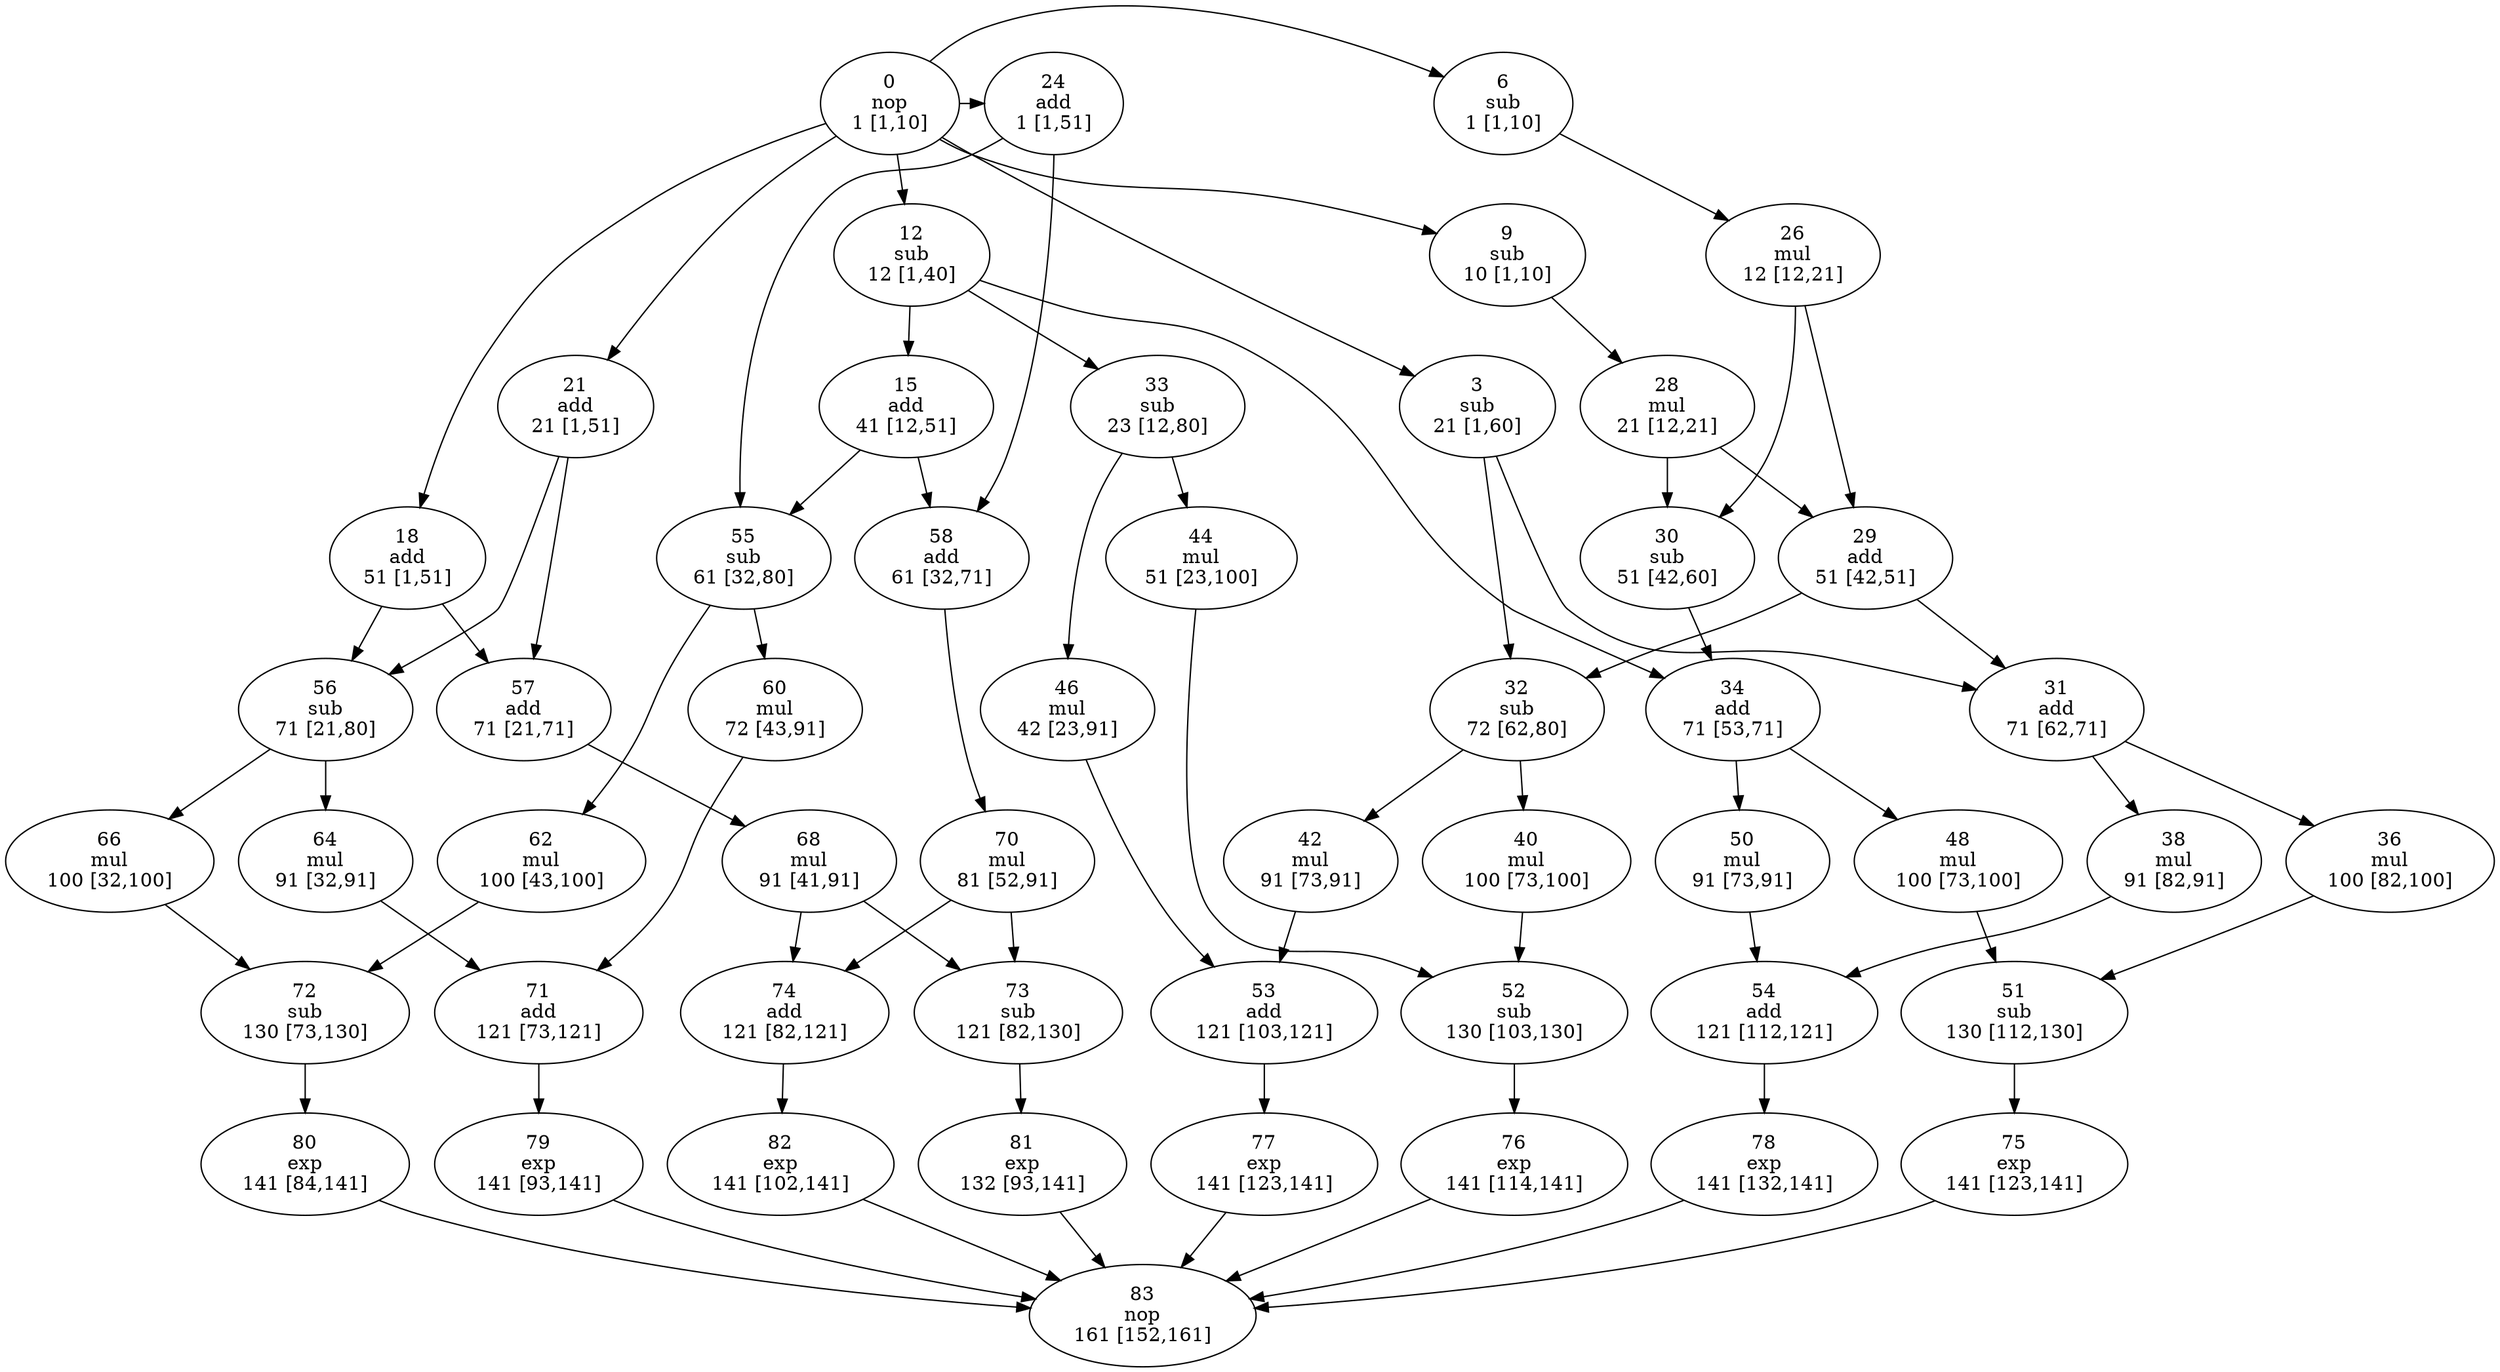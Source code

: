 strict digraph cosine2 {
	node [fontcolor=black,
		style=empty
	];
	{
		graph [rank=same];
		83		 [area=0,
			delay=0,
			label="83\nnop\n161 [152,161]",
			scheduled=1,
			time_step=161,
			tl=161,
			ts=152];
	}
	{
		graph [rank=same];
		81		 [area=2,
			delay=20,
			label="81\nexp\n132 [93,141]",
			scheduled=1,
			time_step=132,
			tl=141,
			ts=93];
	}
	{
		graph [rank=same];
		62		 [area=17,
			delay=30,
			label="62\nmul\n100 [43,100]",
			scheduled=1,
			time_step=100,
			tl=100,
			ts=43];
		66		 [area=17,
			delay=30,
			label="66\nmul\n100 [32,100]",
			scheduled=1,
			time_step=100,
			tl=100,
			ts=32];
		48		 [area=17,
			delay=30,
			label="48\nmul\n100 [73,100]",
			scheduled=1,
			time_step=100,
			tl=100,
			ts=73];
		40		 [area=17,
			delay=30,
			label="40\nmul\n100 [73,100]",
			scheduled=1,
			time_step=100,
			tl=100,
			ts=73];
		36		 [area=17,
			delay=30,
			label="36\nmul\n100 [82,100]",
			scheduled=1,
			time_step=100,
			tl=100,
			ts=82];
	}
	{
		graph [rank=same];
		52		 [area=2,
			delay=11,
			label="52\nsub\n130 [103,130]",
			scheduled=1,
			time_step=130,
			tl=130,
			ts=103];
		72		 [area=2,
			delay=11,
			label="72\nsub\n130 [73,130]",
			scheduled=1,
			time_step=130,
			tl=130,
			ts=73];
		51		 [area=2,
			delay=11,
			label="51\nsub\n130 [112,130]",
			scheduled=1,
			time_step=130,
			tl=130,
			ts=112];
	}
	{
		graph [rank=same];
		56		 [area=2,
			delay=11,
			label="56\nsub\n71 [21,80]",
			scheduled=1,
			time_step=71,
			tl=80,
			ts=21];
		31		 [area=2,
			delay=20,
			label="31\nadd\n71 [62,71]",
			scheduled=1,
			time_step=71,
			tl=71,
			ts=62];
		34		 [area=2,
			delay=20,
			label="34\nadd\n71 [53,71]",
			scheduled=1,
			time_step=71,
			tl=71,
			ts=53];
		57		 [area=2,
			delay=20,
			label="57\nadd\n71 [21,71]",
			scheduled=1,
			time_step=71,
			tl=71,
			ts=21];
	}
	{
		graph [rank=same];
		60		 [area=17,
			delay=30,
			label="60\nmul\n72 [43,91]",
			scheduled=1,
			time_step=72,
			tl=91,
			ts=43];
		32		 [area=2,
			delay=11,
			label="32\nsub\n72 [62,80]",
			scheduled=1,
			time_step=72,
			tl=80,
			ts=62];
	}
	{
		graph [rank=same];
		15		 [area=2,
			delay=20,
			label="15\nadd\n41 [12,51]",
			scheduled=1,
			time_step=41,
			tl=51,
			ts=12];
	}
	{
		graph [rank=same];
		46		 [area=17,
			delay=30,
			label="46\nmul\n42 [23,91]",
			scheduled=1,
			time_step=42,
			tl=91,
			ts=23];
	}
	{
		graph [rank=same];
		26		 [area=17,
			delay=30,
			label="26\nmul\n12 [12,21]",
			scheduled=1,
			time_step=12,
			tl=21,
			ts=12];
		12		 [area=2,
			delay=11,
			label="12\nsub\n12 [1,40]",
			scheduled=1,
			time_step=12,
			tl=40,
			ts=1];
	}
	{
		graph [rank=same];
		80		 [area=2,
			delay=20,
			label="80\nexp\n141 [84,141]",
			scheduled=1,
			time_step=141,
			tl=141,
			ts=84];
		82		 [area=2,
			delay=20,
			label="82\nexp\n141 [102,141]",
			scheduled=1,
			time_step=141,
			tl=141,
			ts=102];
		77		 [area=2,
			delay=20,
			label="77\nexp\n141 [123,141]",
			scheduled=1,
			time_step=141,
			tl=141,
			ts=123];
		76		 [area=2,
			delay=20,
			label="76\nexp\n141 [114,141]",
			scheduled=1,
			time_step=141,
			tl=141,
			ts=114];
		75		 [area=2,
			delay=20,
			label="75\nexp\n141 [123,141]",
			scheduled=1,
			time_step=141,
			tl=141,
			ts=123];
		79		 [area=2,
			delay=20,
			label="79\nexp\n141 [93,141]",
			scheduled=1,
			time_step=141,
			tl=141,
			ts=93];
		78		 [area=2,
			delay=20,
			label="78\nexp\n141 [132,141]",
			scheduled=1,
			time_step=141,
			tl=141,
			ts=132];
	}
	{
		graph [rank=same];
		58		 [area=2,
			delay=20,
			label="58\nadd\n61 [32,71]",
			scheduled=1,
			time_step=61,
			tl=71,
			ts=32];
		55		 [area=2,
			delay=11,
			label="55\nsub\n61 [32,80]",
			scheduled=1,
			time_step=61,
			tl=80,
			ts=32];
	}
	{
		graph [rank=same];
		70		 [area=17,
			delay=30,
			label="70\nmul\n81 [52,91]",
			scheduled=1,
			time_step=81,
			tl=91,
			ts=52];
	}
	{
		graph [rank=same];
		44		 [area=17,
			delay=30,
			label="44\nmul\n51 [23,100]",
			scheduled=1,
			time_step=51,
			tl=100,
			ts=23];
		29		 [area=2,
			delay=20,
			label="29\nadd\n51 [42,51]",
			scheduled=1,
			time_step=51,
			tl=51,
			ts=42];
		18		 [area=2,
			delay=20,
			label="18\nadd\n51 [1,51]",
			scheduled=1,
			time_step=51,
			tl=51,
			ts=1];
		30		 [area=2,
			delay=11,
			label="30\nsub\n51 [42,60]",
			scheduled=1,
			time_step=51,
			tl=60,
			ts=42];
	}
	{
		graph [rank=same];
		24		 [area=2,
			delay=20,
			label="24\nadd\n1 [1,51]",
			scheduled=1,
			time_step=1,
			tl=51,
			ts=1];
		0		 [area=0,
			delay=0,
			label="0\nnop\n1 [1,10]",
			scheduled=1,
			time_step=1,
			tl=10,
			ts=1];
		0 -> 24;
		6		 [area=2,
			delay=11,
			label="6\nsub\n1 [1,10]",
			scheduled=1,
			time_step=1,
			tl=10,
			ts=1];
		0 -> 6;
	}
	{
		graph [rank=same];
		33		 [area=2,
			delay=11,
			label="33\nsub\n23 [12,80]",
			scheduled=1,
			time_step=23,
			tl=80,
			ts=12];
	}
	{
		graph [rank=same];
		54		 [area=2,
			delay=20,
			label="54\nadd\n121 [112,121]",
			scheduled=1,
			time_step=121,
			tl=121,
			ts=112];
		53		 [area=2,
			delay=20,
			label="53\nadd\n121 [103,121]",
			scheduled=1,
			time_step=121,
			tl=121,
			ts=103];
		73		 [area=2,
			delay=11,
			label="73\nsub\n121 [82,130]",
			scheduled=1,
			time_step=121,
			tl=130,
			ts=82];
		71		 [area=2,
			delay=20,
			label="71\nadd\n121 [73,121]",
			scheduled=1,
			time_step=121,
			tl=121,
			ts=73];
		74		 [area=2,
			delay=20,
			label="74\nadd\n121 [82,121]",
			scheduled=1,
			time_step=121,
			tl=121,
			ts=82];
	}
	{
		graph [rank=same];
		42		 [area=17,
			delay=30,
			label="42\nmul\n91 [73,91]",
			scheduled=1,
			time_step=91,
			tl=91,
			ts=73];
		64		 [area=17,
			delay=30,
			label="64\nmul\n91 [32,91]",
			scheduled=1,
			time_step=91,
			tl=91,
			ts=32];
		68		 [area=17,
			delay=30,
			label="68\nmul\n91 [41,91]",
			scheduled=1,
			time_step=91,
			tl=91,
			ts=41];
		38		 [area=17,
			delay=30,
			label="38\nmul\n91 [82,91]",
			scheduled=1,
			time_step=91,
			tl=91,
			ts=82];
		50		 [area=17,
			delay=30,
			label="50\nmul\n91 [73,91]",
			scheduled=1,
			time_step=91,
			tl=91,
			ts=73];
	}
	{
		graph [rank=same];
		9		 [area=2,
			delay=11,
			label="9\nsub\n10 [1,10]",
			scheduled=1,
			time_step=10,
			tl=10,
			ts=1];
	}
	{
		graph [rank=same];
		21		 [area=2,
			delay=20,
			label="21\nadd\n21 [1,51]",
			scheduled=1,
			time_step=21,
			tl=51,
			ts=1];
		28		 [area=17,
			delay=30,
			label="28\nmul\n21 [12,21]",
			scheduled=1,
			time_step=21,
			tl=21,
			ts=12];
		3		 [area=2,
			delay=11,
			label="3\nsub\n21 [1,60]",
			scheduled=1,
			time_step=21,
			tl=60,
			ts=1];
	}
	56 -> 64	 [name=71];
	56 -> 66	 [name=70];
	54 -> 78	 [name=67];
	42 -> 53	 [name=55];
	60 -> 71	 [name=75];
	62 -> 72	 [name=77];
	64 -> 71	 [name=79];
	66 -> 72	 [name=81];
	68 -> 73	 [name=83];
	68 -> 74	 [name=84];
	80 -> 83;
	81 -> 83;
	53 -> 77	 [name=66];
	24 -> 58	 [name=30];
	24 -> 55	 [name=29];
	26 -> 29	 [name=33];
	26 -> 30	 [name=32];
	21 -> 56	 [name=26];
	21 -> 57	 [name=25];
	48 -> 51	 [name=61];
	0 -> 21;
	0 -> 3;
	0 -> 9;
	0 -> 12;
	0 -> 18;
	46 -> 53	 [name=59];
	44 -> 52	 [name=57];
	28 -> 29	 [name=36];
	28 -> 30	 [name=35];
	29 -> 31	 [name=37];
	29 -> 32	 [name=38];
	40 -> 52	 [name=53];
	82 -> 83;
	3 -> 31	 [name=3];
	3 -> 32	 [name=4];
	6 -> 26	 [name=7];
	9 -> 28	 [name=10];
	52 -> 76	 [name=65];
	77 -> 83;
	76 -> 83;
	75 -> 83;
	38 -> 54	 [name=51];
	73 -> 81	 [name=90];
	72 -> 80	 [name=89];
	71 -> 79	 [name=88];
	70 -> 73	 [name=86];
	70 -> 74	 [name=87];
	79 -> 83;
	78 -> 83;
	12 -> 15	 [name=15];
	12 -> 34	 [name=13];
	12 -> 33	 [name=14];
	15 -> 58	 [name=18];
	15 -> 55	 [name=17];
	58 -> 70	 [name=73];
	18 -> 56	 [name=22];
	18 -> 57	 [name=21];
	31 -> 38	 [name=41];
	31 -> 36	 [name=40];
	30 -> 34	 [name=39];
	51 -> 75	 [name=64];
	36 -> 51	 [name=49];
	34 -> 48	 [name=46];
	34 -> 50	 [name=47];
	33 -> 46	 [name=45];
	33 -> 44	 [name=44];
	55 -> 60	 [name=68];
	55 -> 62	 [name=69];
	74 -> 82	 [name=91];
	32 -> 42	 [name=43];
	32 -> 40	 [name=42];
	57 -> 68	 [name=72];
	50 -> 54	 [name=63];
}
